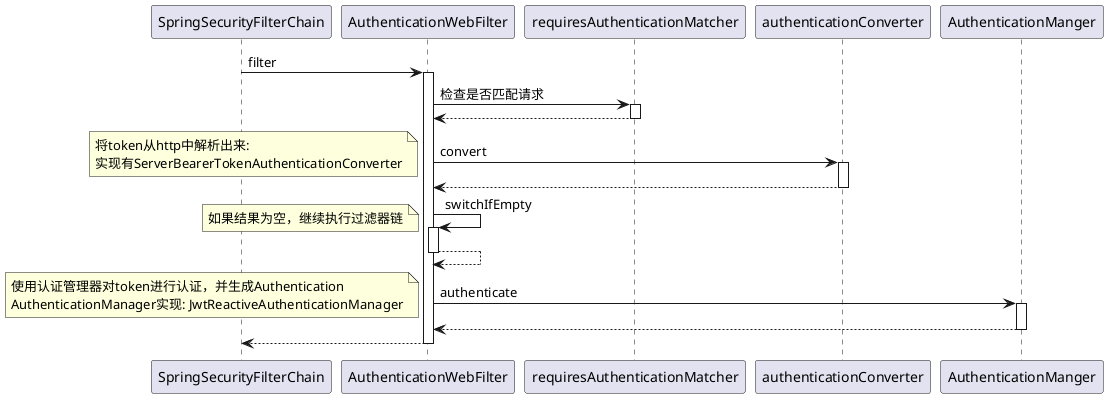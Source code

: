 @startuml
autoactivate on
SpringSecurityFilterChain -> AuthenticationWebFilter: filter 
AuthenticationWebFilter -> requiresAuthenticationMatcher: 检查是否匹配请求
return
AuthenticationWebFilter -> authenticationConverter: convert 
note left
将token从http中解析出来:
实现有ServerBearerTokenAuthenticationConverter
endnote
return
AuthenticationWebFilter -> AuthenticationWebFilter: switchIfEmpty
note left
如果结果为空，继续执行过滤器链
endnote
return
AuthenticationWebFilter  -> AuthenticationManger: authenticate
note left
使用认证管理器对token进行认证，并生成Authentication 
AuthenticationManager实现: JwtReactiveAuthenticationManager
endnote
return
return

@enduml